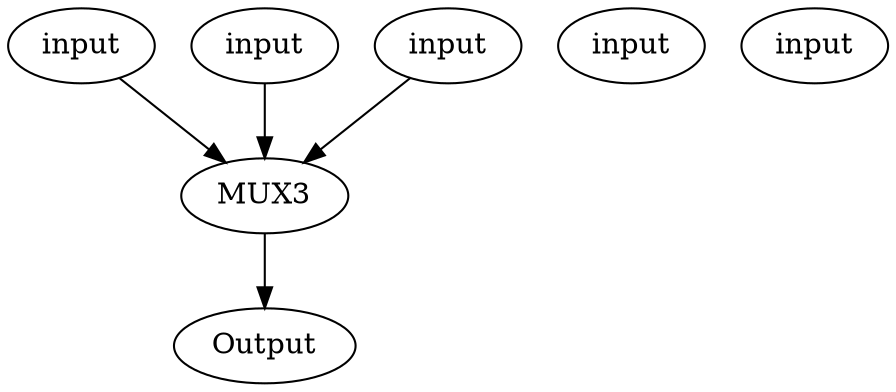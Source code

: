 digraph mux {
    A [label="input"];
    B [label="input"];
    C [label="input"];

    Sel0 [label="input"]; //input B
    Sel1 [label="input"]; //input B

    U0 [label=MUX3 i0=A i1=B i2=C sel0="Sel0" sel1="Sel1"];

    O [label="Output"];

    A  ->  U0  ->  O;
    B  ->  U0;
    C  ->  U0;
    // Sel ->  U0; 
}